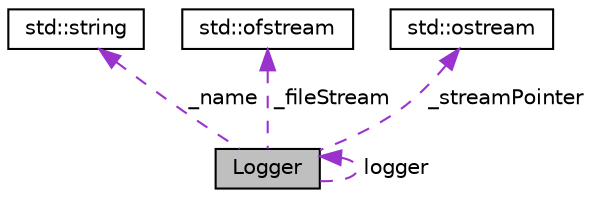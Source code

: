 digraph "Logger"
{
 // LATEX_PDF_SIZE
  edge [fontname="Helvetica",fontsize="10",labelfontname="Helvetica",labelfontsize="10"];
  node [fontname="Helvetica",fontsize="10",shape=record];
  Node1 [label="Logger",height=0.2,width=0.4,color="black", fillcolor="grey75", style="filled", fontcolor="black",tooltip="Basic logger class."];
  Node2 -> Node1 [dir="back",color="darkorchid3",fontsize="10",style="dashed",label=" _name" ,fontname="Helvetica"];
  Node2 [label="std::string",height=0.2,width=0.4,color="black", fillcolor="white", style="filled",URL="/home/runner/work/Bomberman-Global-Offensive/Bomberman-Global-Offensive/doc/external/cppreference-doxygen-web.tag.xml$cpp/string/basic_string.html",tooltip=" "];
  Node3 -> Node1 [dir="back",color="darkorchid3",fontsize="10",style="dashed",label=" _fileStream" ,fontname="Helvetica"];
  Node3 [label="std::ofstream",height=0.2,width=0.4,color="black", fillcolor="white", style="filled",URL="/home/runner/work/Bomberman-Global-Offensive/Bomberman-Global-Offensive/doc/external/cppreference-doxygen-web.tag.xml$cpp/io/basic_ofstream.html",tooltip=" "];
  Node1 -> Node1 [dir="back",color="darkorchid3",fontsize="10",style="dashed",label=" logger" ,fontname="Helvetica"];
  Node4 -> Node1 [dir="back",color="darkorchid3",fontsize="10",style="dashed",label=" _streamPointer" ,fontname="Helvetica"];
  Node4 [label="std::ostream",height=0.2,width=0.4,color="black", fillcolor="white", style="filled",URL="/home/runner/work/Bomberman-Global-Offensive/Bomberman-Global-Offensive/doc/external/cppreference-doxygen-web.tag.xml$cpp/io/basic_ostream.html",tooltip=" "];
}
